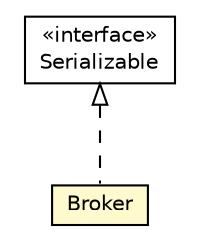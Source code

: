 #!/usr/local/bin/dot
#
# Class diagram 
# Generated by UMLGraph version R5_6-24-gf6e263 (http://www.umlgraph.org/)
#

digraph G {
	edge [fontname="Helvetica",fontsize=10,labelfontname="Helvetica",labelfontsize=10];
	node [fontname="Helvetica",fontsize=10,shape=plaintext];
	nodesep=0.25;
	ranksep=0.5;
	// org.universAAL.middleware.interfaces.mpa.model.AalMpa.ApplicationProfile.Runtime.Broker
	c1822575 [label=<<table title="org.universAAL.middleware.interfaces.mpa.model.AalMpa.ApplicationProfile.Runtime.Broker" border="0" cellborder="1" cellspacing="0" cellpadding="2" port="p" bgcolor="lemonChiffon" href="./AalMpa.ApplicationProfile.Runtime.Broker.html">
		<tr><td><table border="0" cellspacing="0" cellpadding="1">
<tr><td align="center" balign="center"> Broker </td></tr>
		</table></td></tr>
		</table>>, URL="./AalMpa.ApplicationProfile.Runtime.Broker.html", fontname="Helvetica", fontcolor="black", fontsize=10.0];
	//org.universAAL.middleware.interfaces.mpa.model.AalMpa.ApplicationProfile.Runtime.Broker implements java.io.Serializable
	c1825138:p -> c1822575:p [dir=back,arrowtail=empty,style=dashed];
	// java.io.Serializable
	c1825138 [label=<<table title="java.io.Serializable" border="0" cellborder="1" cellspacing="0" cellpadding="2" port="p" href="http://java.sun.com/j2se/1.4.2/docs/api/java/io/Serializable.html">
		<tr><td><table border="0" cellspacing="0" cellpadding="1">
<tr><td align="center" balign="center"> &#171;interface&#187; </td></tr>
<tr><td align="center" balign="center"> Serializable </td></tr>
		</table></td></tr>
		</table>>, URL="http://java.sun.com/j2se/1.4.2/docs/api/java/io/Serializable.html", fontname="Helvetica", fontcolor="black", fontsize=10.0];
}


